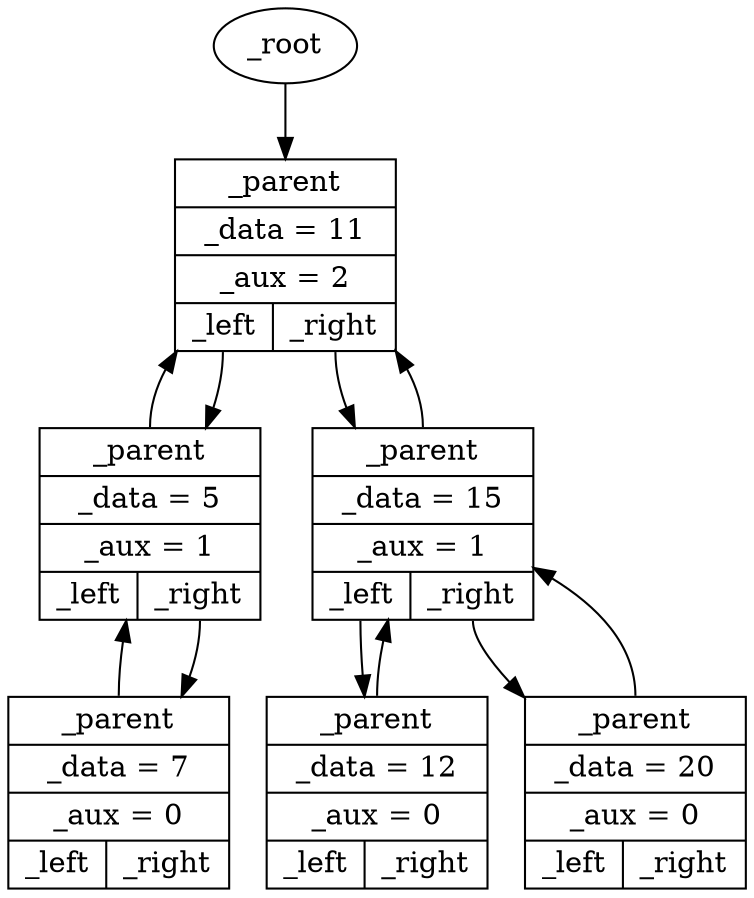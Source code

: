 digraph {
root [label="_root"];
root -> node0x1b9f0a0;
node0x1b9f010 [shape=record,label="{<parent> _parent | _data = 12 | _aux = 0 | { <left> _left | <right> _right } }"];
node0x1b9f040 [shape=record,label="{<parent> _parent | _data = 15 | _aux = 1 | { <left> _left | <right> _right } }"];
node0x1b9f070 [shape=record,label="{<parent> _parent | _data = 20 | _aux = 0 | { <left> _left | <right> _right } }"];
node0x1b9f0a0 [shape=record,label="{<parent> _parent | _data = 11 | _aux = 2 | { <left> _left | <right> _right } }"];
node0x1ba1340 [shape=record,label="{<parent> _parent | _data = 5 | _aux = 1 | { <left> _left | <right> _right } }"];
node0x1ba16a0 [shape=record,label="{<parent> _parent | _data = 7 | _aux = 0 | { <left> _left | <right> _right } }"];
node0x1b9f010:parent:n -> node0x1b9f040;
node0x1b9f040:parent:n -> node0x1b9f0a0;
node0x1b9f040:left:s -> node0x1b9f010;
node0x1b9f040:right:s -> node0x1b9f070;
node0x1b9f070:parent:n -> node0x1b9f040;
node0x1b9f0a0:left:s -> node0x1ba1340;
node0x1b9f0a0:right:s -> node0x1b9f040;
node0x1ba1340:parent:n -> node0x1b9f0a0;
node0x1ba1340:right:s -> node0x1ba16a0;
node0x1ba16a0:parent:n -> node0x1ba1340;
}
